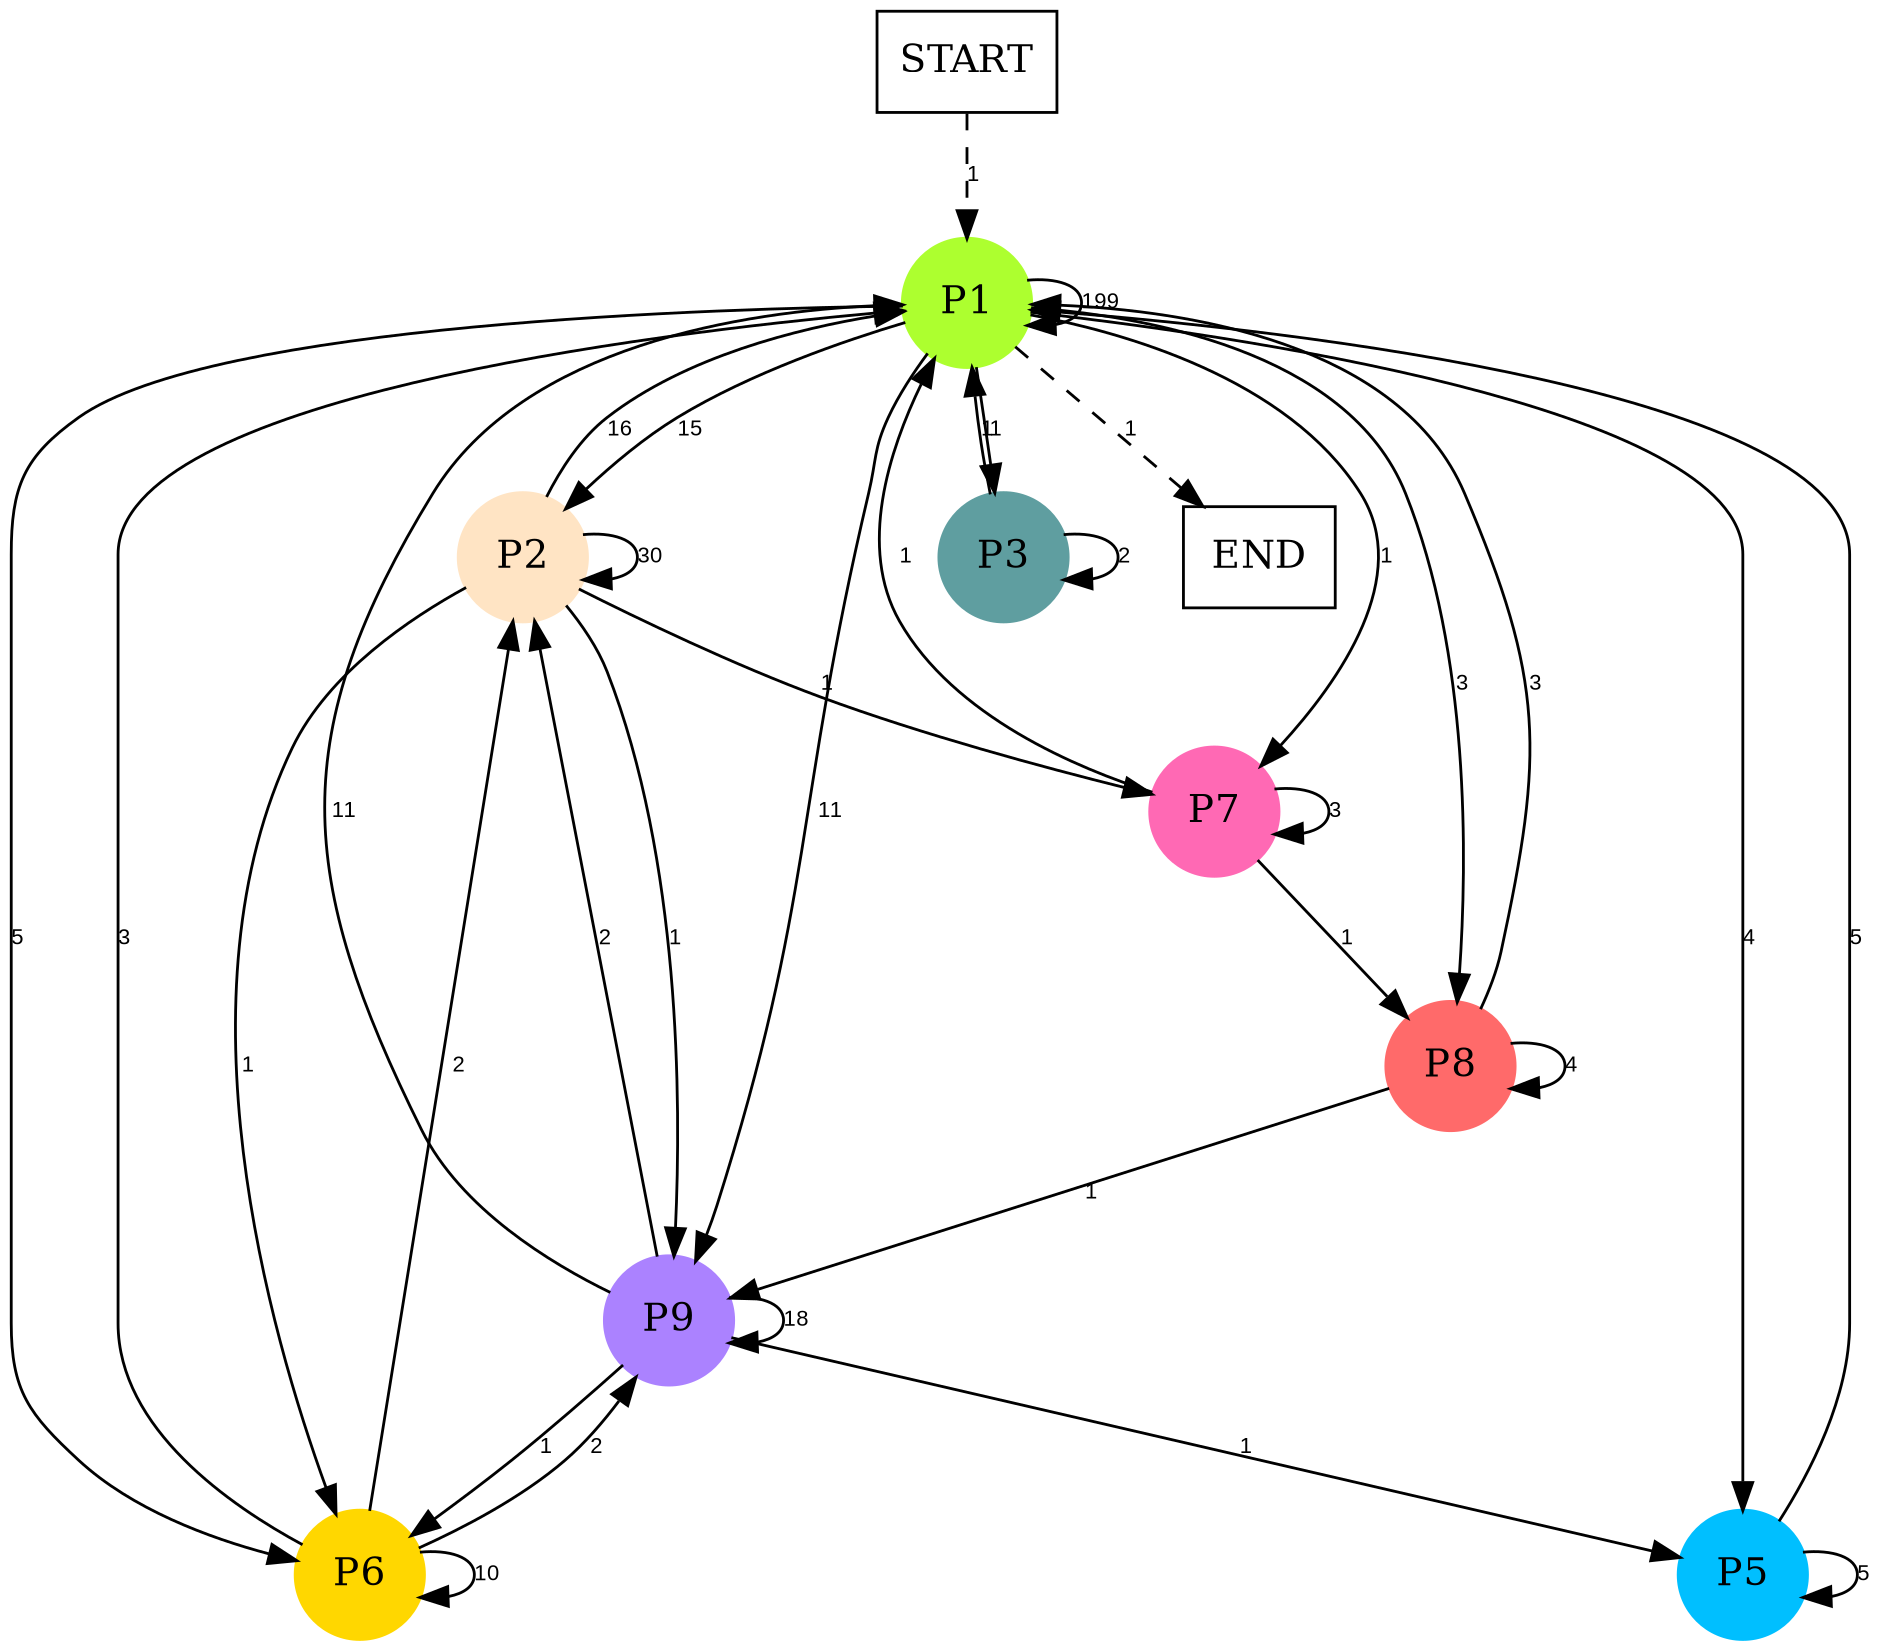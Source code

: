 digraph graphname {
	dpi = 150
	size="16,11!";
	margin = 0;
"P1" [shape=circle, color=greenyellow, style=filled]"P2" [shape=circle, color=bisque, style=filled]"P9" [shape=circle, color=mediumpurple1, style=filled]"P6" [shape=circle, color=gold, style=filled]"P7" [shape=circle, color=hotpink, style=filled]"P5" [shape=circle, color=deepskyblue, style=filled]"P8" [shape=circle, color=indianred1, style=filled]"P3" [shape=circle, color=cadetblue, style=filled]"START" [shape=box, fillcolor=white, style=filled, color=black]"END" [shape=box, fillcolor=white, style=filled, color=black]"P1" -> "P1" [ label ="199" labelfloat=false fontname="Arial" fontsize=8]
"P1" -> "P2" [ label ="15" labelfloat=false fontname="Arial" fontsize=8]
"P1" -> "P9" [ label ="11" labelfloat=false fontname="Arial" fontsize=8]
"P1" -> "P6" [ label ="5" labelfloat=false fontname="Arial" fontsize=8]
"P1" -> "P7" [ label ="1" labelfloat=false fontname="Arial" fontsize=8]
"P1" -> "P5" [ label ="4" labelfloat=false fontname="Arial" fontsize=8]
"P1" -> "P8" [ label ="3" labelfloat=false fontname="Arial" fontsize=8]
"P1" -> "P3" [ label ="1" labelfloat=false fontname="Arial" fontsize=8]
"P1" -> "END" [ style = dashed label ="1" labelfloat=false fontname="Arial" fontsize=8]
"P2" -> "P1" [ label ="16" labelfloat=false fontname="Arial" fontsize=8]
"P2" -> "P2" [ label ="30" labelfloat=false fontname="Arial" fontsize=8]
"P2" -> "P9" [ label ="1" labelfloat=false fontname="Arial" fontsize=8]
"P2" -> "P6" [ label ="1" labelfloat=false fontname="Arial" fontsize=8]
"P2" -> "P7" [ label ="1" labelfloat=false fontname="Arial" fontsize=8]
"P9" -> "P1" [ label ="11" labelfloat=false fontname="Arial" fontsize=8]
"P9" -> "P2" [ label ="2" labelfloat=false fontname="Arial" fontsize=8]
"P9" -> "P9" [ label ="18" labelfloat=false fontname="Arial" fontsize=8]
"P9" -> "P6" [ label ="1" labelfloat=false fontname="Arial" fontsize=8]
"P9" -> "P5" [ label ="1" labelfloat=false fontname="Arial" fontsize=8]
"P6" -> "P1" [ label ="3" labelfloat=false fontname="Arial" fontsize=8]
"P6" -> "P2" [ label ="2" labelfloat=false fontname="Arial" fontsize=8]
"P6" -> "P9" [ label ="2" labelfloat=false fontname="Arial" fontsize=8]
"P6" -> "P6" [ label ="10" labelfloat=false fontname="Arial" fontsize=8]
"P7" -> "P1" [ label ="1" labelfloat=false fontname="Arial" fontsize=8]
"P7" -> "P7" [ label ="3" labelfloat=false fontname="Arial" fontsize=8]
"P7" -> "P8" [ label ="1" labelfloat=false fontname="Arial" fontsize=8]
"P5" -> "P1" [ label ="5" labelfloat=false fontname="Arial" fontsize=8]
"P5" -> "P5" [ label ="5" labelfloat=false fontname="Arial" fontsize=8]
"P8" -> "P1" [ label ="3" labelfloat=false fontname="Arial" fontsize=8]
"P8" -> "P9" [ label ="1" labelfloat=false fontname="Arial" fontsize=8]
"P8" -> "P8" [ label ="4" labelfloat=false fontname="Arial" fontsize=8]
"P3" -> "P1" [ label ="1" labelfloat=false fontname="Arial" fontsize=8]
"P3" -> "P3" [ label ="2" labelfloat=false fontname="Arial" fontsize=8]
"START" -> "P1" [ style = dashed label ="1" labelfloat=false fontname="Arial" fontsize=8]
}
